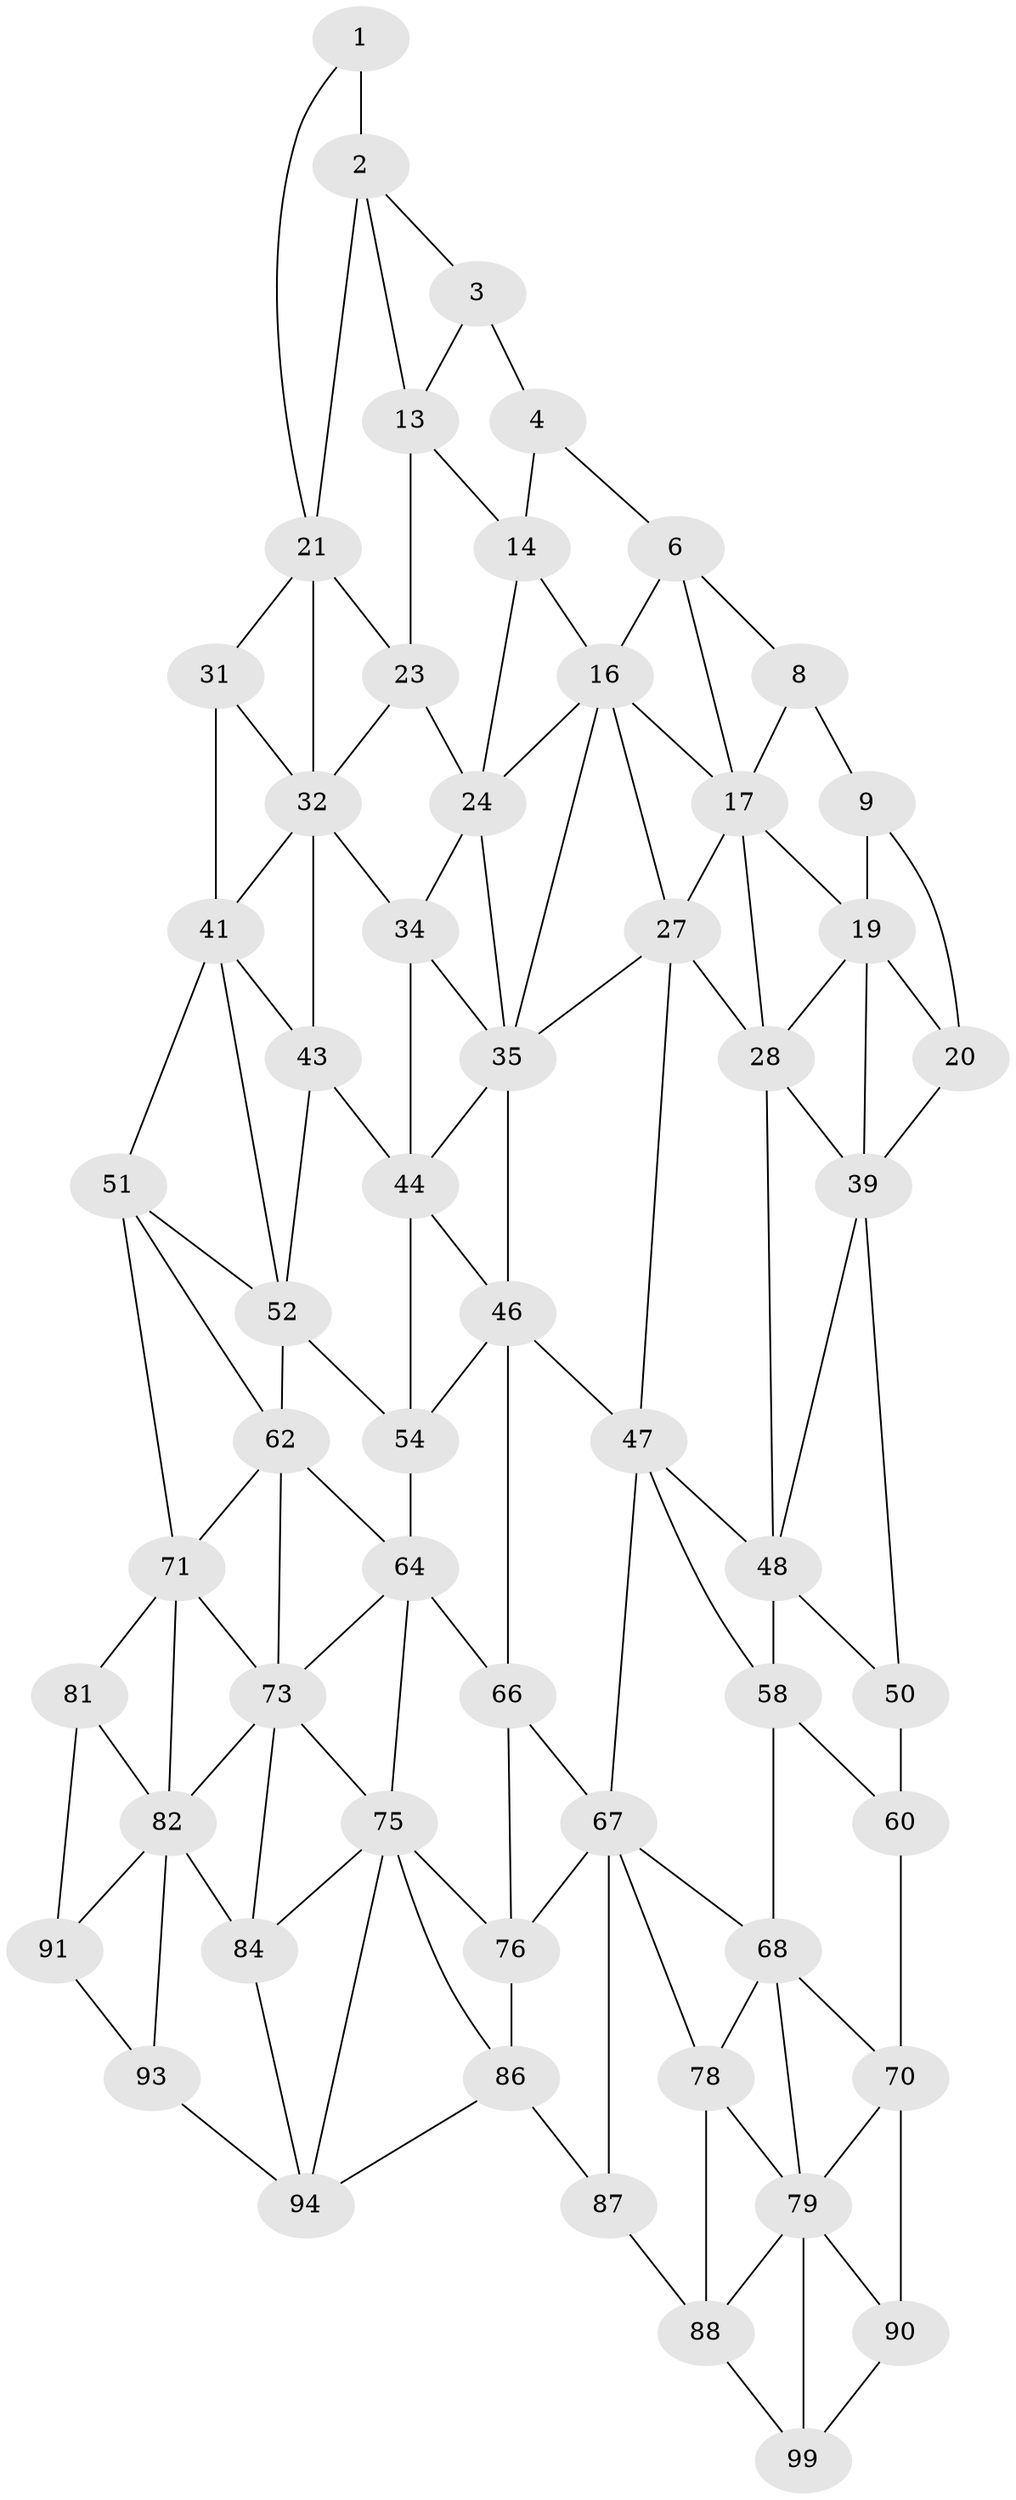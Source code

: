 // original degree distribution, {2: 0.04, 3: 0.32, 4: 0.64}
// Generated by graph-tools (version 1.1) at 2025/38/02/21/25 10:38:57]
// undirected, 58 vertices, 125 edges
graph export_dot {
graph [start="1"]
  node [color=gray90,style=filled];
  1 [super="+11"];
  2 [super="+12"];
  3;
  4 [super="+5"];
  6 [super="+7"];
  8;
  9 [super="+10"];
  13;
  14 [super="+15"];
  16 [super="+26"];
  17 [super="+18"];
  19 [super="+29"];
  20 [super="+30"];
  21 [super="+22"];
  23;
  24 [super="+25"];
  27 [super="+37"];
  28 [super="+38"];
  31;
  32 [super="+33"];
  34;
  35 [super="+36"];
  39 [super="+40"];
  41 [super="+42"];
  43;
  44 [super="+45"];
  46 [super="+56"];
  47 [super="+57"];
  48 [super="+49"];
  50;
  51 [super="+61"];
  52 [super="+53"];
  54 [super="+55"];
  58 [super="+59"];
  60;
  62 [super="+63"];
  64 [super="+65"];
  66;
  67 [super="+77"];
  68 [super="+69"];
  70 [super="+80"];
  71 [super="+72"];
  73 [super="+74"];
  75 [super="+85"];
  76;
  78;
  79 [super="+89"];
  81;
  82 [super="+83"];
  84;
  86 [super="+96"];
  87 [super="+97"];
  88 [super="+98"];
  90 [super="+100"];
  91 [super="+92"];
  93;
  94 [super="+95"];
  99;
  1 -- 2 [weight=2];
  1 -- 21;
  2 -- 3;
  2 -- 13;
  2 -- 21;
  3 -- 13;
  3 -- 4;
  4 -- 14 [weight=2];
  4 -- 6;
  6 -- 16;
  6 -- 8;
  6 -- 17;
  8 -- 9;
  8 -- 17;
  9 -- 19;
  9 -- 20;
  13 -- 23;
  13 -- 14;
  14 -- 24 [weight=2];
  14 -- 16;
  16 -- 17;
  16 -- 24;
  16 -- 27;
  16 -- 35;
  17 -- 27;
  17 -- 19;
  17 -- 28;
  19 -- 20 [weight=2];
  19 -- 28;
  19 -- 39;
  20 -- 39;
  21 -- 31;
  21 -- 32;
  21 -- 23;
  23 -- 24;
  23 -- 32;
  24 -- 34;
  24 -- 35;
  27 -- 28 [weight=2];
  27 -- 47;
  27 -- 35;
  28 -- 48;
  28 -- 39;
  31 -- 41;
  31 -- 32;
  32 -- 41;
  32 -- 34;
  32 -- 43;
  34 -- 44;
  34 -- 35;
  35 -- 44;
  35 -- 46;
  39 -- 50;
  39 -- 48;
  41 -- 51;
  41 -- 43;
  41 -- 52;
  43 -- 44;
  43 -- 52;
  44 -- 54 [weight=2];
  44 -- 46;
  46 -- 47 [weight=2];
  46 -- 66;
  46 -- 54;
  47 -- 48;
  47 -- 58;
  47 -- 67;
  48 -- 58 [weight=2];
  48 -- 50;
  50 -- 60;
  51 -- 52;
  51 -- 62;
  51 -- 71;
  52 -- 62 [weight=2];
  52 -- 54;
  54 -- 64 [weight=2];
  58 -- 68 [weight=2];
  58 -- 60;
  60 -- 70;
  62 -- 64;
  62 -- 73;
  62 -- 71;
  64 -- 73;
  64 -- 66;
  64 -- 75;
  66 -- 76;
  66 -- 67;
  67 -- 68;
  67 -- 76;
  67 -- 78;
  67 -- 87;
  68 -- 78;
  68 -- 70;
  68 -- 79;
  70 -- 90;
  70 -- 79;
  71 -- 81;
  71 -- 73;
  71 -- 82;
  73 -- 82;
  73 -- 75;
  73 -- 84;
  75 -- 76;
  75 -- 86;
  75 -- 84;
  75 -- 94;
  76 -- 86;
  78 -- 88;
  78 -- 79;
  79 -- 88;
  79 -- 90;
  79 -- 99;
  81 -- 91;
  81 -- 82;
  82 -- 84;
  82 -- 93;
  82 -- 91;
  84 -- 94;
  86 -- 87 [weight=2];
  86 -- 94;
  87 -- 88 [weight=2];
  88 -- 99;
  90 -- 99;
  91 -- 93;
  93 -- 94;
}
